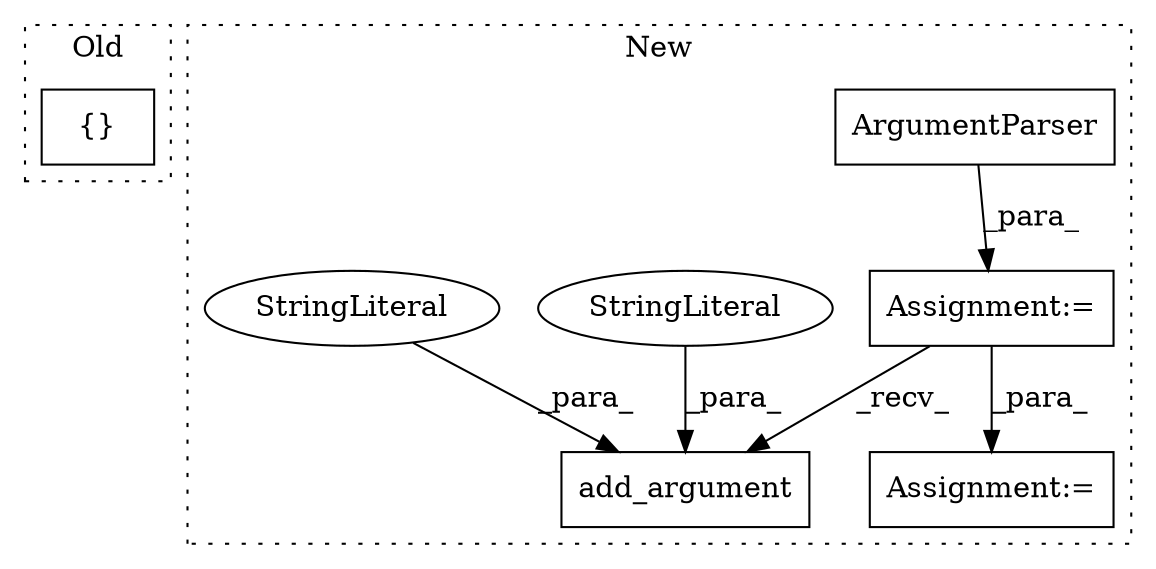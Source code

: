 digraph G {
subgraph cluster0 {
1 [label="{}" a="4" s="919,962" l="1,1" shape="box"];
label = "Old";
style="dotted";
}
subgraph cluster1 {
2 [label="ArgumentParser" a="32" s="517,576" l="15,1" shape="box"];
3 [label="add_argument" a="32" s="653,699" l="13,1" shape="box"];
4 [label="StringLiteral" a="45" s="682" l="12" shape="ellipse"];
5 [label="StringLiteral" a="45" s="675" l="6" shape="ellipse"];
6 [label="Assignment:=" a="7" s="507" l="1" shape="box"];
7 [label="Assignment:=" a="7" s="710" l="1" shape="box"];
label = "New";
style="dotted";
}
2 -> 6 [label="_para_"];
4 -> 3 [label="_para_"];
5 -> 3 [label="_para_"];
6 -> 7 [label="_para_"];
6 -> 3 [label="_recv_"];
}